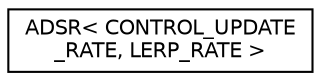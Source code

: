 digraph "Graphical Class Hierarchy"
{
  edge [fontname="Helvetica",fontsize="10",labelfontname="Helvetica",labelfontsize="10"];
  node [fontname="Helvetica",fontsize="10",shape=record];
  rankdir="LR";
  Node1 [label="ADSR\< CONTROL_UPDATE\l_RATE, LERP_RATE \>",height=0.2,width=0.4,color="black", fillcolor="white", style="filled",URL="$class_a_d_s_r.html",tooltip="A simple ADSR envelope generator. "];
}
